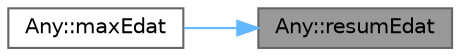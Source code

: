 digraph "Any::resumEdat"
{
 // LATEX_PDF_SIZE
  bgcolor="transparent";
  edge [fontname=Helvetica,fontsize=10,labelfontname=Helvetica,labelfontsize=10];
  node [fontname=Helvetica,fontsize=10,shape=box,height=0.2,width=0.4];
  rankdir="RL";
  Node1 [id="Node000001",label="Any::resumEdat",height=0.2,width=0.4,color="gray40", fillcolor="grey60", style="filled", fontcolor="black",tooltip="Obtiene los promedios de edad de los distritos en un año específico."];
  Node1 -> Node2 [id="edge2_Node000001_Node000002",dir="back",color="steelblue1",style="solid",tooltip=" "];
  Node2 [id="Node000002",label="Any::maxEdat",height=0.2,width=0.4,color="grey40", fillcolor="white", style="filled",URL="$class_any.html#a15447edcb20d709a09eeed57a2c0a755",tooltip="Obtiene el distrito con la mayor media de edad en un año específico."];
}
